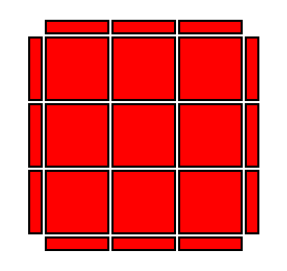 digraph G {
template [shape=plaintext label=<
<TABLE CLASS="fixed" BORDER="0">
  <TR>
  <TD WIDTH= "5" HEIGHT="5"></TD>
  <TD BGCOLOR="red" WIDTH="30" HEIGHT="5" BORDER="1"></TD>
  <TD BGCOLOR="red" WIDTH="30" HEIGHT="5" BORDER="1"></TD>
  <TD BGCOLOR="red" WIDTH="30" HEIGHT="5" BORDER="1"></TD>
  <TD WIDTH= "5" HEIGHT="5"></TD>
  </TR>
  <TR>
  <TD BGCOLOR="red" WIDTH= "5" HEIGHT="30" BORDER="1"></TD>
  <TD BGCOLOR="red" WIDTH="30" HEIGHT="30" BORDER="1"></TD>
  <TD BGCOLOR="red" WIDTH="30" HEIGHT="30" BORDER="1"></TD>
  <TD BGCOLOR="red" WIDTH="30" HEIGHT="30" BORDER="1"></TD>
  <TD BGCOLOR="red" WIDTH= "5" HEIGHT="30" BORDER="1"></TD>
  </TR>
  <TR>
  <TD BGCOLOR="red" WIDTH= "5" HEIGHT="30" BORDER="1"></TD>
  <TD BGCOLOR="red" WIDTH="30" HEIGHT="30" BORDER="1"></TD>
  <TD BGCOLOR="red" WIDTH="30" HEIGHT="30" BORDER="1"></TD>
  <TD BGCOLOR="red" WIDTH="30" HEIGHT="30" BORDER="1"></TD>
  <TD BGCOLOR="red" WIDTH= "5" HEIGHT="30" BORDER="1"></TD>
  </TR>
  <TR>
  <TD BGCOLOR="red" WIDTH= "5" HEIGHT="30" BORDER="1"></TD>
  <TD BGCOLOR="red" WIDTH="30" HEIGHT="30" BORDER="1"></TD>
  <TD BGCOLOR="red" WIDTH="30" HEIGHT="30" BORDER="1"></TD>
  <TD BGCOLOR="red" WIDTH="30" HEIGHT="30" BORDER="1"></TD>
  <TD BGCOLOR="red" WIDTH= "5" HEIGHT="30" BORDER="1"></TD>
  </TR>
  <TR>
  <TD WIDTH= "5" HEIGHT="5"></TD>
  <TD BGCOLOR="red" WIDTH="30" HEIGHT="5" BORDER="1"></TD>
  <TD BGCOLOR="red" WIDTH="30" HEIGHT="5" BORDER="1"></TD>
  <TD BGCOLOR="red" WIDTH="30" HEIGHT="5" BORDER="1"></TD>
  <TD WIDTH= "5" HEIGHT="5"></TD>
  </TR>
</TABLE>

>
  ];

}

